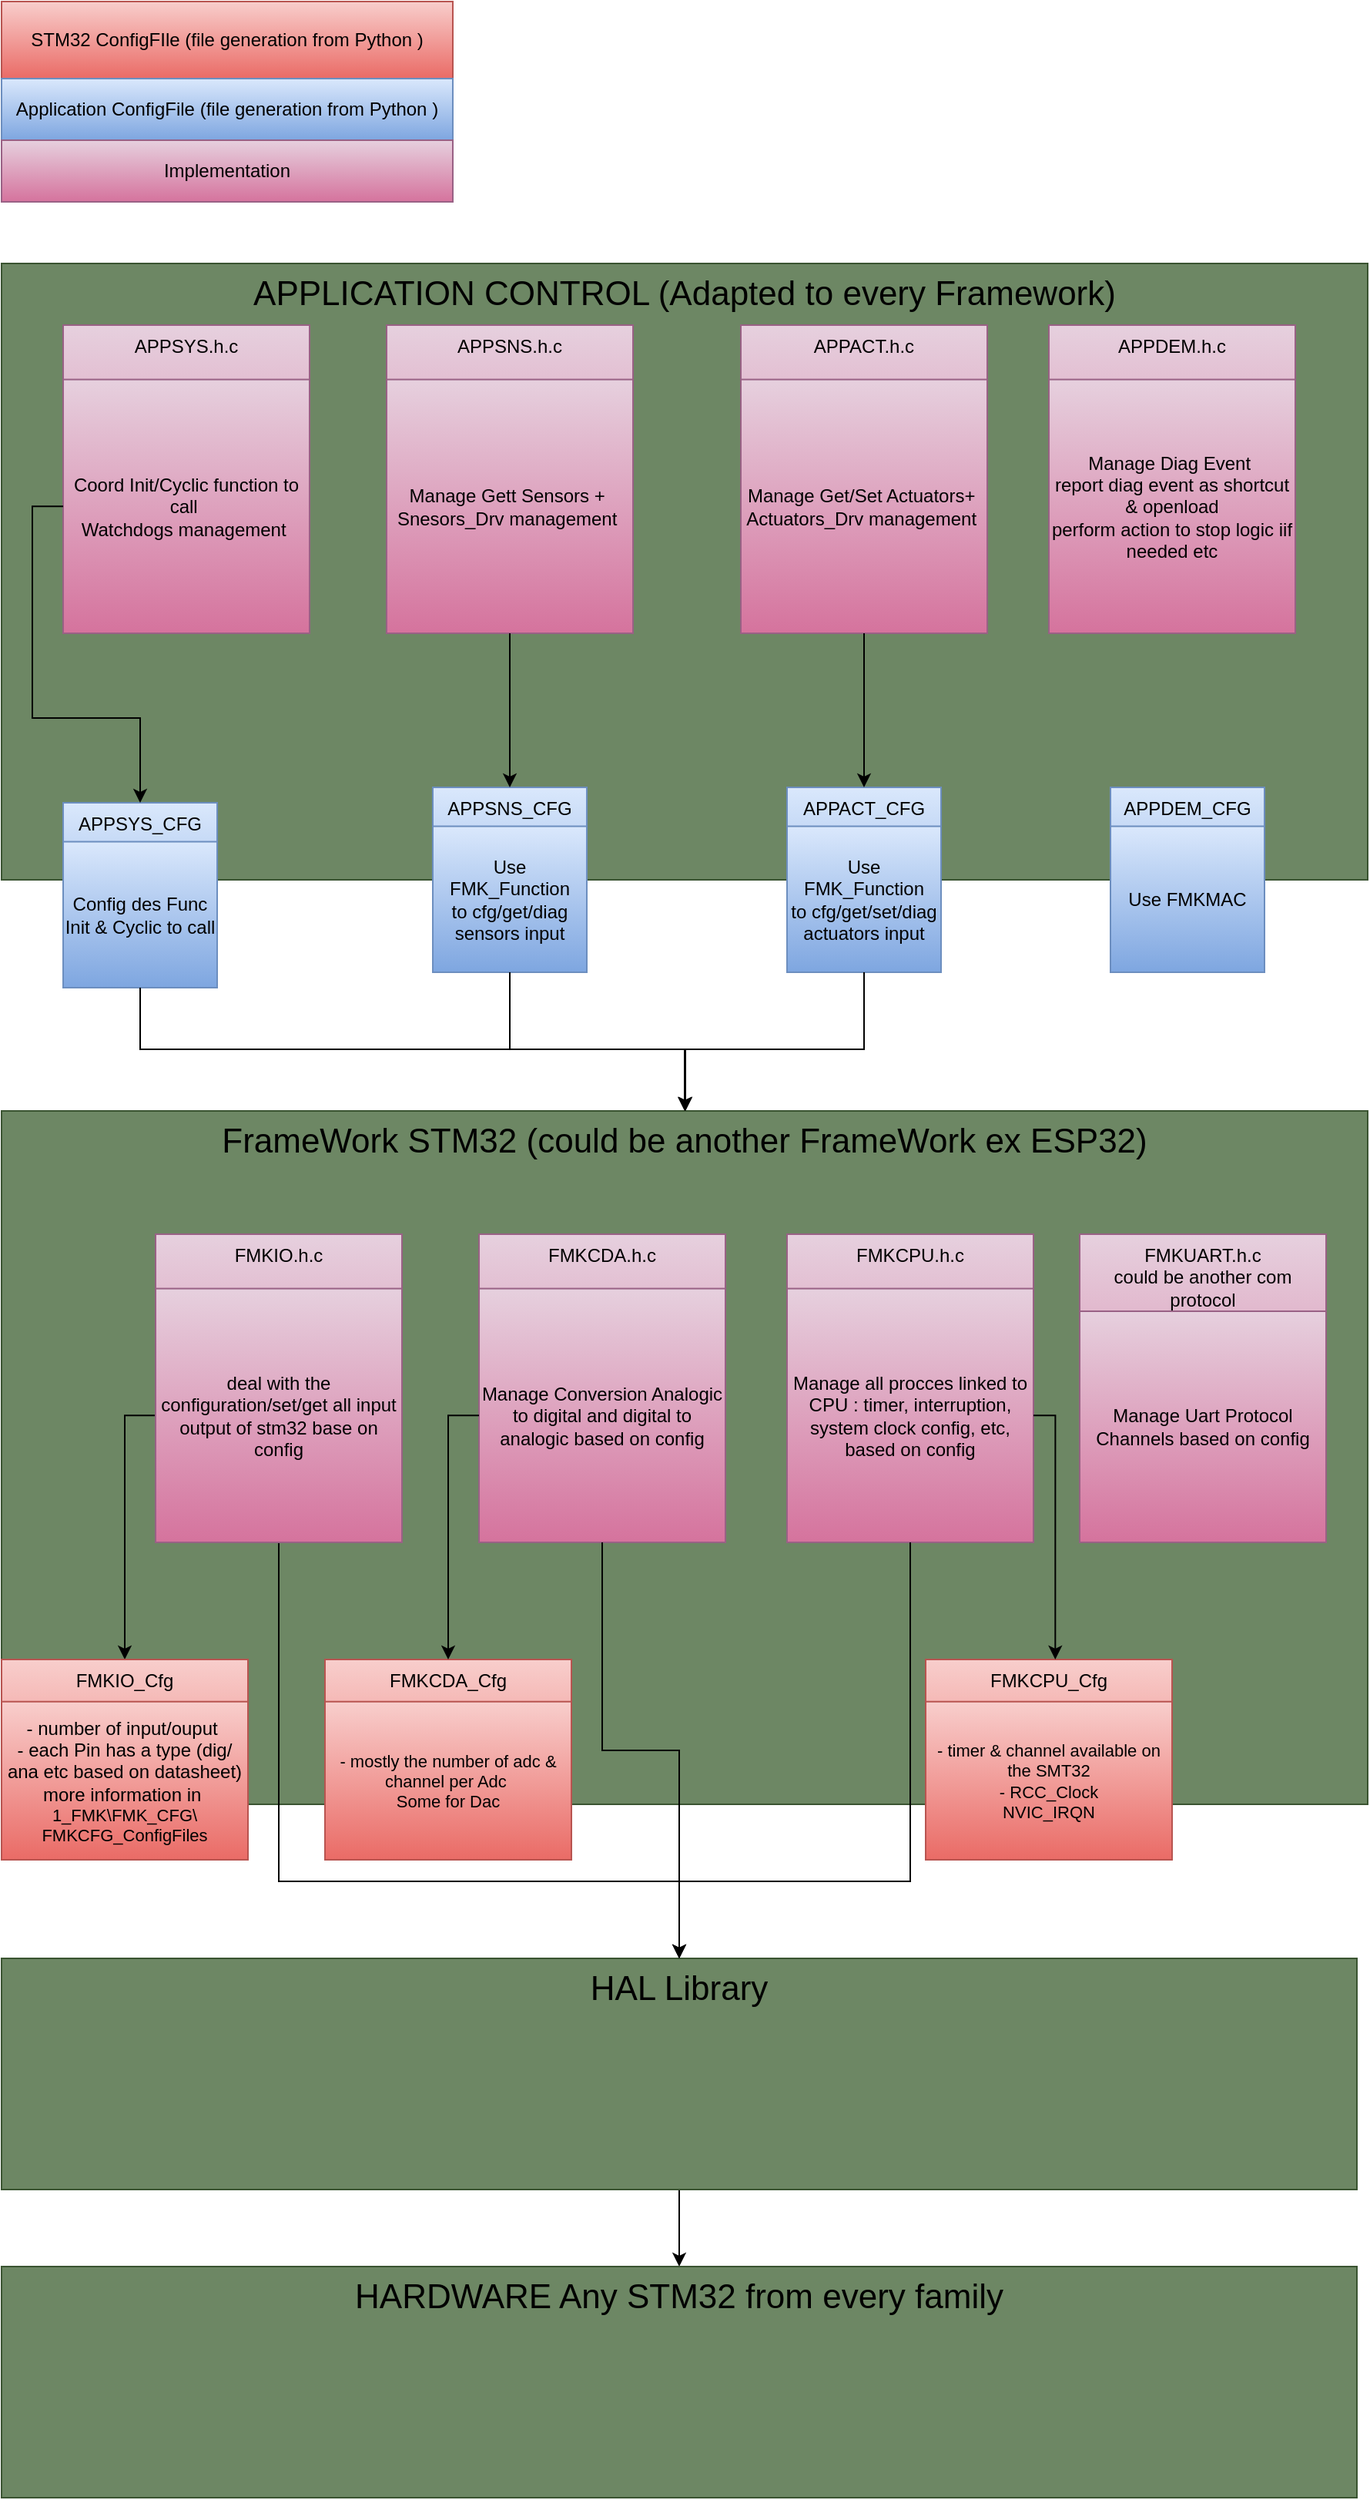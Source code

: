 <mxfile version="24.6.1" type="device">
  <diagram name="Page-1" id="DgGTK7NNw5K_QaCqsnyv">
    <mxGraphModel dx="2247" dy="1991" grid="1" gridSize="10" guides="1" tooltips="1" connect="1" arrows="1" fold="1" page="1" pageScale="1" pageWidth="827" pageHeight="1169" math="0" shadow="0">
      <root>
        <mxCell id="0" />
        <mxCell id="1" parent="0" />
        <mxCell id="Ci63s6T_fUqjg62jA_om-8" style="edgeStyle=orthogonalEdgeStyle;rounded=0;orthogonalLoop=1;jettySize=auto;html=1;exitX=0.5;exitY=1;exitDx=0;exitDy=0;" edge="1" parent="1" source="Ci63s6T_fUqjg62jA_om-1" target="Ci63s6T_fUqjg62jA_om-7">
          <mxGeometry relative="1" as="geometry" />
        </mxCell>
        <mxCell id="Ci63s6T_fUqjg62jA_om-1" value="HAL Library" style="rounded=0;whiteSpace=wrap;html=1;fillColor=#6d8764;fontColor=#000000;strokeColor=#3A5431;verticalAlign=top;fontSize=22;" vertex="1" parent="1">
          <mxGeometry x="-420" y="234" width="880" height="150" as="geometry" />
        </mxCell>
        <mxCell id="Ci63s6T_fUqjg62jA_om-2" value="FrameWork STM32&lt;font style=&quot;font-size: 22px;&quot;&gt; (could be another FrameWork ex ESP32)&lt;/font&gt;" style="rounded=0;whiteSpace=wrap;html=1;fillColor=#6d8764;fontColor=#000000;strokeColor=#3A5431;verticalAlign=top;fontSize=22;" vertex="1" parent="1">
          <mxGeometry x="-420" y="-316" width="887" height="450" as="geometry" />
        </mxCell>
        <mxCell id="Ci63s6T_fUqjg62jA_om-3" value="APPLICATION CONTROL (Adapted to every Framework)" style="rounded=0;whiteSpace=wrap;html=1;fillColor=#6d8764;strokeColor=#3A5431;verticalAlign=top;fontColor=#000000;fontSize=22;" vertex="1" parent="1">
          <mxGeometry x="-420" y="-866" width="887" height="400" as="geometry" />
        </mxCell>
        <mxCell id="Ci63s6T_fUqjg62jA_om-6" value="" style="group;fontColor=#000000;" vertex="1" connectable="0" parent="1">
          <mxGeometry x="-420" y="-1036" width="293" height="90" as="geometry" />
        </mxCell>
        <mxCell id="Ci63s6T_fUqjg62jA_om-4" value="STM32 ConfigFIle (file generation from Python )" style="rounded=0;whiteSpace=wrap;html=1;fillColor=#f8cecc;gradientColor=#ea6b66;strokeColor=#b85450;fontColor=#000000;" vertex="1" parent="Ci63s6T_fUqjg62jA_om-6">
          <mxGeometry width="293" height="50" as="geometry" />
        </mxCell>
        <mxCell id="Ci63s6T_fUqjg62jA_om-5" value="Application ConfigFile (file generation from Python )" style="rounded=0;whiteSpace=wrap;html=1;fillColor=#dae8fc;gradientColor=#7ea6e0;strokeColor=#6c8ebf;fontColor=#000000;" vertex="1" parent="Ci63s6T_fUqjg62jA_om-6">
          <mxGeometry y="50" width="293" height="40" as="geometry" />
        </mxCell>
        <mxCell id="Ci63s6T_fUqjg62jA_om-7" value="HARDWARE Any STM32 from every family" style="rounded=0;whiteSpace=wrap;html=1;fillColor=#6d8764;fontColor=#000000;strokeColor=#3A5431;verticalAlign=top;fontSize=22;" vertex="1" parent="1">
          <mxGeometry x="-420" y="434" width="880" height="150" as="geometry" />
        </mxCell>
        <mxCell id="Ci63s6T_fUqjg62jA_om-9" value="Implementation" style="rounded=0;whiteSpace=wrap;html=1;fillColor=#e6d0de;gradientColor=#d5739d;strokeColor=#996185;fontColor=#000000;" vertex="1" parent="1">
          <mxGeometry x="-420" y="-946" width="293" height="40" as="geometry" />
        </mxCell>
        <mxCell id="Ci63s6T_fUqjg62jA_om-21" value="" style="group" vertex="1" connectable="0" parent="1">
          <mxGeometry x="-110" y="-236" width="160" height="200" as="geometry" />
        </mxCell>
        <mxCell id="Ci63s6T_fUqjg62jA_om-22" value="FMKCDA.h.c" style="rounded=0;whiteSpace=wrap;html=1;fillColor=#e6d0de;gradientColor=#d5739d;strokeColor=#996185;fontColor=#000000;verticalAlign=top;" vertex="1" parent="Ci63s6T_fUqjg62jA_om-21">
          <mxGeometry width="160" height="200" as="geometry" />
        </mxCell>
        <mxCell id="Ci63s6T_fUqjg62jA_om-23" value="" style="group" vertex="1" connectable="0" parent="Ci63s6T_fUqjg62jA_om-21">
          <mxGeometry width="160" height="200" as="geometry" />
        </mxCell>
        <mxCell id="Ci63s6T_fUqjg62jA_om-24" value="Manage Conversion Analogic to digital and digital to analogic based on config" style="rounded=0;whiteSpace=wrap;html=1;fillColor=#e6d0de;gradientColor=#d5739d;strokeColor=#996185;fontColor=#000000;" vertex="1" parent="Ci63s6T_fUqjg62jA_om-23">
          <mxGeometry y="35.294" width="160" height="164.706" as="geometry" />
        </mxCell>
        <mxCell id="Ci63s6T_fUqjg62jA_om-28" value="" style="group" vertex="1" connectable="0" parent="1">
          <mxGeometry x="90" y="-236" width="160" height="200" as="geometry" />
        </mxCell>
        <mxCell id="Ci63s6T_fUqjg62jA_om-29" value="FMKCPU.h.c" style="rounded=0;whiteSpace=wrap;html=1;fillColor=#e6d0de;gradientColor=#d5739d;strokeColor=#996185;fontColor=#000000;verticalAlign=top;" vertex="1" parent="Ci63s6T_fUqjg62jA_om-28">
          <mxGeometry width="160" height="200" as="geometry" />
        </mxCell>
        <mxCell id="Ci63s6T_fUqjg62jA_om-30" value="" style="group" vertex="1" connectable="0" parent="Ci63s6T_fUqjg62jA_om-28">
          <mxGeometry width="160" height="200" as="geometry" />
        </mxCell>
        <mxCell id="Ci63s6T_fUqjg62jA_om-31" value="Manage all procces linked to CPU : timer, interruption, system clock config, etc,&lt;div&gt;based on config&lt;/div&gt;" style="rounded=0;whiteSpace=wrap;html=1;fillColor=#e6d0de;gradientColor=#d5739d;strokeColor=#996185;fontColor=#000000;" vertex="1" parent="Ci63s6T_fUqjg62jA_om-30">
          <mxGeometry y="35.294" width="160" height="164.706" as="geometry" />
        </mxCell>
        <mxCell id="Ci63s6T_fUqjg62jA_om-32" value="" style="group" vertex="1" connectable="0" parent="1">
          <mxGeometry x="280" y="-236" width="160" height="200" as="geometry" />
        </mxCell>
        <mxCell id="Ci63s6T_fUqjg62jA_om-33" value="FMKUART.h.c&lt;div&gt;could be another com protocol&lt;/div&gt;" style="rounded=0;whiteSpace=wrap;html=1;fillColor=#e6d0de;gradientColor=#d5739d;strokeColor=#996185;fontColor=#000000;verticalAlign=top;" vertex="1" parent="Ci63s6T_fUqjg62jA_om-32">
          <mxGeometry width="160" height="200" as="geometry" />
        </mxCell>
        <mxCell id="Ci63s6T_fUqjg62jA_om-34" value="" style="group" vertex="1" connectable="0" parent="Ci63s6T_fUqjg62jA_om-32">
          <mxGeometry width="160" height="200" as="geometry" />
        </mxCell>
        <mxCell id="Ci63s6T_fUqjg62jA_om-35" value="Manage Uart Protocol Channels based on config" style="rounded=0;whiteSpace=wrap;html=1;fillColor=#e6d0de;gradientColor=#d5739d;strokeColor=#996185;fontColor=#000000;" vertex="1" parent="Ci63s6T_fUqjg62jA_om-34">
          <mxGeometry y="50" width="160" height="150" as="geometry" />
        </mxCell>
        <mxCell id="Ci63s6T_fUqjg62jA_om-10" value="FMKIO.h.c" style="rounded=0;whiteSpace=wrap;html=1;fillColor=#e6d0de;gradientColor=#d5739d;strokeColor=#996185;fontColor=#000000;verticalAlign=top;" vertex="1" parent="1">
          <mxGeometry x="-320" y="-236" width="160" height="200" as="geometry" />
        </mxCell>
        <mxCell id="Ci63s6T_fUqjg62jA_om-43" style="edgeStyle=orthogonalEdgeStyle;rounded=0;orthogonalLoop=1;jettySize=auto;html=1;exitX=0;exitY=0.5;exitDx=0;exitDy=0;fontColor=#000000;strokeColor=#000000;" edge="1" parent="1" source="Ci63s6T_fUqjg62jA_om-11" target="Ci63s6T_fUqjg62jA_om-14">
          <mxGeometry relative="1" as="geometry" />
        </mxCell>
        <mxCell id="Ci63s6T_fUqjg62jA_om-94" style="edgeStyle=orthogonalEdgeStyle;rounded=0;orthogonalLoop=1;jettySize=auto;html=1;exitX=0.5;exitY=1;exitDx=0;exitDy=0;entryX=0.5;entryY=0;entryDx=0;entryDy=0;" edge="1" parent="1" source="Ci63s6T_fUqjg62jA_om-11" target="Ci63s6T_fUqjg62jA_om-1">
          <mxGeometry relative="1" as="geometry">
            <Array as="points">
              <mxPoint x="-240" y="184" />
              <mxPoint x="20" y="184" />
            </Array>
          </mxGeometry>
        </mxCell>
        <mxCell id="Ci63s6T_fUqjg62jA_om-11" value="deal with the configuration/set/get all input output of stm32 base on config" style="rounded=0;whiteSpace=wrap;html=1;fillColor=#e6d0de;gradientColor=#d5739d;strokeColor=#996185;fontColor=#000000;" vertex="1" parent="1">
          <mxGeometry x="-320" y="-200.706" width="160" height="164.706" as="geometry" />
        </mxCell>
        <mxCell id="Ci63s6T_fUqjg62jA_om-42" value="" style="group" vertex="1" connectable="0" parent="1">
          <mxGeometry x="-420" y="40" width="160" height="130" as="geometry" />
        </mxCell>
        <mxCell id="Ci63s6T_fUqjg62jA_om-14" value="FMKIO_Cfg" style="rounded=0;whiteSpace=wrap;html=1;fillColor=#f8cecc;gradientColor=#ea6b66;strokeColor=#b85450;fontColor=#000000;verticalAlign=top;" vertex="1" parent="Ci63s6T_fUqjg62jA_om-42">
          <mxGeometry width="160" height="130" as="geometry" />
        </mxCell>
        <mxCell id="Ci63s6T_fUqjg62jA_om-36" value="" style="group" vertex="1" connectable="0" parent="Ci63s6T_fUqjg62jA_om-42">
          <mxGeometry width="160" height="130" as="geometry" />
        </mxCell>
        <mxCell id="Ci63s6T_fUqjg62jA_om-15" value="- number of input/ouput&amp;nbsp;&lt;div&gt;- each Pin has a type (dig/ ana etc based on datasheet)&lt;/div&gt;&lt;div&gt;more information in&amp;nbsp;&lt;/div&gt;&lt;div style=&quot;font-size: 11px;&quot;&gt;&lt;font style=&quot;font-size: 11px;&quot;&gt;1_FMK\FMK_CFG\&lt;/font&gt;&lt;/div&gt;&lt;div style=&quot;font-size: 11px;&quot;&gt;&lt;font style=&quot;font-size: 11px;&quot;&gt;FMKCFG_ConfigFiles&lt;/font&gt;&lt;br&gt;&lt;/div&gt;" style="rounded=0;whiteSpace=wrap;html=1;fillColor=#f8cecc;gradientColor=#ea6b66;strokeColor=#b85450;fontColor=#000000;" vertex="1" parent="Ci63s6T_fUqjg62jA_om-36">
          <mxGeometry y="27.368" width="160" height="102.632" as="geometry" />
        </mxCell>
        <mxCell id="Ci63s6T_fUqjg62jA_om-46" value="" style="group" vertex="1" connectable="0" parent="1">
          <mxGeometry x="-210" y="40" width="160" height="130" as="geometry" />
        </mxCell>
        <mxCell id="Ci63s6T_fUqjg62jA_om-47" value="FMKCDA_Cfg" style="rounded=0;whiteSpace=wrap;html=1;fillColor=#f8cecc;gradientColor=#ea6b66;strokeColor=#b85450;fontColor=#000000;verticalAlign=top;" vertex="1" parent="Ci63s6T_fUqjg62jA_om-46">
          <mxGeometry width="160" height="130" as="geometry" />
        </mxCell>
        <mxCell id="Ci63s6T_fUqjg62jA_om-48" value="" style="group" vertex="1" connectable="0" parent="Ci63s6T_fUqjg62jA_om-46">
          <mxGeometry width="160" height="130" as="geometry" />
        </mxCell>
        <mxCell id="Ci63s6T_fUqjg62jA_om-49" value="&lt;div style=&quot;font-size: 11px;&quot;&gt;- mostly the number of adc &amp;amp; channel per Adc&amp;nbsp;&lt;/div&gt;&lt;div style=&quot;font-size: 11px;&quot;&gt;Some for Dac&lt;/div&gt;" style="rounded=0;whiteSpace=wrap;html=1;fillColor=#f8cecc;gradientColor=#ea6b66;strokeColor=#b85450;fontColor=#000000;" vertex="1" parent="Ci63s6T_fUqjg62jA_om-48">
          <mxGeometry y="27.368" width="160" height="102.632" as="geometry" />
        </mxCell>
        <mxCell id="Ci63s6T_fUqjg62jA_om-50" style="edgeStyle=orthogonalEdgeStyle;rounded=0;orthogonalLoop=1;jettySize=auto;html=1;exitX=0;exitY=0.5;exitDx=0;exitDy=0;strokeColor=#000000;" edge="1" parent="1" source="Ci63s6T_fUqjg62jA_om-24" target="Ci63s6T_fUqjg62jA_om-47">
          <mxGeometry relative="1" as="geometry" />
        </mxCell>
        <mxCell id="Ci63s6T_fUqjg62jA_om-52" value="" style="group" vertex="1" connectable="0" parent="1">
          <mxGeometry x="180" y="40" width="160" height="130" as="geometry" />
        </mxCell>
        <mxCell id="Ci63s6T_fUqjg62jA_om-53" value="FMKCPU_Cfg" style="rounded=0;whiteSpace=wrap;html=1;fillColor=#f8cecc;gradientColor=#ea6b66;strokeColor=#b85450;fontColor=#000000;verticalAlign=top;" vertex="1" parent="Ci63s6T_fUqjg62jA_om-52">
          <mxGeometry width="160" height="130" as="geometry" />
        </mxCell>
        <mxCell id="Ci63s6T_fUqjg62jA_om-54" value="" style="group" vertex="1" connectable="0" parent="Ci63s6T_fUqjg62jA_om-52">
          <mxGeometry width="160" height="130" as="geometry" />
        </mxCell>
        <mxCell id="Ci63s6T_fUqjg62jA_om-55" value="&lt;div style=&quot;font-size: 11px;&quot;&gt;- timer &amp;amp; channel available on the SMT32&lt;/div&gt;&lt;div style=&quot;font-size: 11px;&quot;&gt;- RCC_Clock&lt;/div&gt;&lt;div style=&quot;font-size: 11px;&quot;&gt;NVIC_IRQN&lt;/div&gt;" style="rounded=0;whiteSpace=wrap;html=1;fillColor=#f8cecc;gradientColor=#ea6b66;strokeColor=#b85450;fontColor=#000000;" vertex="1" parent="Ci63s6T_fUqjg62jA_om-54">
          <mxGeometry y="27.368" width="160" height="102.632" as="geometry" />
        </mxCell>
        <mxCell id="Ci63s6T_fUqjg62jA_om-56" style="edgeStyle=orthogonalEdgeStyle;rounded=0;orthogonalLoop=1;jettySize=auto;html=1;exitX=1;exitY=0.5;exitDx=0;exitDy=0;entryX=0.526;entryY=0;entryDx=0;entryDy=0;entryPerimeter=0;strokeColor=#000000;" edge="1" parent="1" source="Ci63s6T_fUqjg62jA_om-31" target="Ci63s6T_fUqjg62jA_om-53">
          <mxGeometry relative="1" as="geometry">
            <Array as="points">
              <mxPoint x="264" y="-118" />
            </Array>
          </mxGeometry>
        </mxCell>
        <mxCell id="Ci63s6T_fUqjg62jA_om-58" value="" style="group" vertex="1" connectable="0" parent="1">
          <mxGeometry x="-380" y="-826" width="160" height="200" as="geometry" />
        </mxCell>
        <mxCell id="Ci63s6T_fUqjg62jA_om-59" value="APPSYS.h.c" style="rounded=0;whiteSpace=wrap;html=1;fillColor=#e6d0de;gradientColor=#d5739d;strokeColor=#996185;fontColor=#000000;verticalAlign=top;" vertex="1" parent="Ci63s6T_fUqjg62jA_om-58">
          <mxGeometry width="160" height="200" as="geometry" />
        </mxCell>
        <mxCell id="Ci63s6T_fUqjg62jA_om-60" value="" style="group" vertex="1" connectable="0" parent="Ci63s6T_fUqjg62jA_om-58">
          <mxGeometry width="160" height="200" as="geometry" />
        </mxCell>
        <mxCell id="Ci63s6T_fUqjg62jA_om-61" value="Coord Init/Cyclic function to call&amp;nbsp;&lt;div&gt;Watchdogs management&amp;nbsp;&lt;/div&gt;" style="rounded=0;whiteSpace=wrap;html=1;fillColor=#e6d0de;gradientColor=#d5739d;strokeColor=#996185;fontColor=#000000;" vertex="1" parent="Ci63s6T_fUqjg62jA_om-60">
          <mxGeometry y="35.294" width="160" height="164.706" as="geometry" />
        </mxCell>
        <mxCell id="Ci63s6T_fUqjg62jA_om-63" value="" style="group" vertex="1" connectable="0" parent="1">
          <mxGeometry x="-170" y="-826" width="160" height="200" as="geometry" />
        </mxCell>
        <mxCell id="Ci63s6T_fUqjg62jA_om-64" value="APPSNS.h.c" style="rounded=0;whiteSpace=wrap;html=1;fillColor=#e6d0de;gradientColor=#d5739d;strokeColor=#996185;fontColor=#000000;verticalAlign=top;" vertex="1" parent="Ci63s6T_fUqjg62jA_om-63">
          <mxGeometry width="160" height="200" as="geometry" />
        </mxCell>
        <mxCell id="Ci63s6T_fUqjg62jA_om-65" value="" style="group" vertex="1" connectable="0" parent="Ci63s6T_fUqjg62jA_om-63">
          <mxGeometry width="160" height="200" as="geometry" />
        </mxCell>
        <mxCell id="Ci63s6T_fUqjg62jA_om-66" value="Manage Gett Sensors +&amp;nbsp;&lt;div&gt;Snesors_Drv management&amp;nbsp;&lt;/div&gt;" style="rounded=0;whiteSpace=wrap;html=1;fillColor=#e6d0de;gradientColor=#d5739d;strokeColor=#996185;fontColor=#000000;" vertex="1" parent="Ci63s6T_fUqjg62jA_om-65">
          <mxGeometry y="35.294" width="160" height="164.706" as="geometry" />
        </mxCell>
        <mxCell id="Ci63s6T_fUqjg62jA_om-67" value="" style="group" vertex="1" connectable="0" parent="1">
          <mxGeometry x="60" y="-826" width="160" height="200" as="geometry" />
        </mxCell>
        <mxCell id="Ci63s6T_fUqjg62jA_om-68" value="APPACT.h.c" style="rounded=0;whiteSpace=wrap;html=1;fillColor=#e6d0de;gradientColor=#d5739d;strokeColor=#996185;fontColor=#000000;verticalAlign=top;" vertex="1" parent="Ci63s6T_fUqjg62jA_om-67">
          <mxGeometry width="160" height="200" as="geometry" />
        </mxCell>
        <mxCell id="Ci63s6T_fUqjg62jA_om-69" value="" style="group" vertex="1" connectable="0" parent="Ci63s6T_fUqjg62jA_om-67">
          <mxGeometry width="160" height="200" as="geometry" />
        </mxCell>
        <mxCell id="Ci63s6T_fUqjg62jA_om-70" value="Manage Get/Set Actuators+&amp;nbsp;&lt;div&gt;Actuators_Drv management&amp;nbsp;&lt;/div&gt;" style="rounded=0;whiteSpace=wrap;html=1;fillColor=#e6d0de;gradientColor=#d5739d;strokeColor=#996185;fontColor=#000000;" vertex="1" parent="Ci63s6T_fUqjg62jA_om-69">
          <mxGeometry y="35.294" width="160" height="164.706" as="geometry" />
        </mxCell>
        <mxCell id="Ci63s6T_fUqjg62jA_om-71" value="" style="group" vertex="1" connectable="0" parent="1">
          <mxGeometry x="260" y="-826" width="160" height="200" as="geometry" />
        </mxCell>
        <mxCell id="Ci63s6T_fUqjg62jA_om-72" value="APPDEM.h.c" style="rounded=0;whiteSpace=wrap;html=1;fillColor=#e6d0de;gradientColor=#d5739d;strokeColor=#996185;fontColor=#000000;verticalAlign=top;" vertex="1" parent="Ci63s6T_fUqjg62jA_om-71">
          <mxGeometry width="160" height="200" as="geometry" />
        </mxCell>
        <mxCell id="Ci63s6T_fUqjg62jA_om-73" value="" style="group" vertex="1" connectable="0" parent="Ci63s6T_fUqjg62jA_om-71">
          <mxGeometry width="160" height="200" as="geometry" />
        </mxCell>
        <mxCell id="Ci63s6T_fUqjg62jA_om-74" value="Manage Diag Event&amp;nbsp;&lt;div&gt;report diag event as shortcut &amp;amp; openload&lt;/div&gt;&lt;div&gt;perform action to stop logic iif needed etc&lt;/div&gt;" style="rounded=0;whiteSpace=wrap;html=1;fillColor=#e6d0de;gradientColor=#d5739d;strokeColor=#996185;fontColor=#000000;" vertex="1" parent="Ci63s6T_fUqjg62jA_om-73">
          <mxGeometry y="35.294" width="160" height="164.706" as="geometry" />
        </mxCell>
        <mxCell id="Ci63s6T_fUqjg62jA_om-75" value="" style="group;verticalAlign=top;" vertex="1" connectable="0" parent="1">
          <mxGeometry x="-380" y="-516" width="100" height="120" as="geometry" />
        </mxCell>
        <mxCell id="Ci63s6T_fUqjg62jA_om-76" value="APPSYS_CFG" style="rounded=0;whiteSpace=wrap;html=1;fillColor=#dae8fc;gradientColor=#7ea6e0;strokeColor=#6c8ebf;fontColor=#000000;verticalAlign=top;" vertex="1" parent="Ci63s6T_fUqjg62jA_om-75">
          <mxGeometry width="100" height="120" as="geometry" />
        </mxCell>
        <mxCell id="Ci63s6T_fUqjg62jA_om-77" value="Config des Func Init &amp;amp; Cyclic to call" style="rounded=0;whiteSpace=wrap;html=1;fillColor=#dae8fc;gradientColor=#7ea6e0;strokeColor=#6c8ebf;fontColor=#000000;" vertex="1" parent="Ci63s6T_fUqjg62jA_om-75">
          <mxGeometry y="25.263" width="100" height="94.737" as="geometry" />
        </mxCell>
        <mxCell id="Ci63s6T_fUqjg62jA_om-78" style="edgeStyle=orthogonalEdgeStyle;rounded=0;orthogonalLoop=1;jettySize=auto;html=1;exitX=0;exitY=0.5;exitDx=0;exitDy=0;" edge="1" parent="1" source="Ci63s6T_fUqjg62jA_om-61" target="Ci63s6T_fUqjg62jA_om-76">
          <mxGeometry relative="1" as="geometry" />
        </mxCell>
        <mxCell id="Ci63s6T_fUqjg62jA_om-80" style="edgeStyle=orthogonalEdgeStyle;rounded=0;orthogonalLoop=1;jettySize=auto;html=1;exitX=0.5;exitY=1;exitDx=0;exitDy=0;" edge="1" parent="1" source="Ci63s6T_fUqjg62jA_om-77" target="Ci63s6T_fUqjg62jA_om-2">
          <mxGeometry relative="1" as="geometry" />
        </mxCell>
        <mxCell id="Ci63s6T_fUqjg62jA_om-81" value="" style="group;verticalAlign=top;" vertex="1" connectable="0" parent="1">
          <mxGeometry x="-140" y="-526" width="100" height="120" as="geometry" />
        </mxCell>
        <mxCell id="Ci63s6T_fUqjg62jA_om-82" value="APPSNS_CFG" style="rounded=0;whiteSpace=wrap;html=1;fillColor=#dae8fc;gradientColor=#7ea6e0;strokeColor=#6c8ebf;fontColor=#000000;verticalAlign=top;" vertex="1" parent="Ci63s6T_fUqjg62jA_om-81">
          <mxGeometry width="100" height="120" as="geometry" />
        </mxCell>
        <mxCell id="Ci63s6T_fUqjg62jA_om-83" value="Use FMK_Function&lt;div&gt;to cfg/get/diag sensors input&lt;/div&gt;" style="rounded=0;whiteSpace=wrap;html=1;fillColor=#dae8fc;gradientColor=#7ea6e0;strokeColor=#6c8ebf;fontColor=#000000;" vertex="1" parent="Ci63s6T_fUqjg62jA_om-81">
          <mxGeometry y="25.263" width="100" height="94.737" as="geometry" />
        </mxCell>
        <mxCell id="Ci63s6T_fUqjg62jA_om-84" style="edgeStyle=orthogonalEdgeStyle;rounded=0;orthogonalLoop=1;jettySize=auto;html=1;exitX=0.5;exitY=1;exitDx=0;exitDy=0;" edge="1" parent="1" source="Ci63s6T_fUqjg62jA_om-66" target="Ci63s6T_fUqjg62jA_om-82">
          <mxGeometry relative="1" as="geometry" />
        </mxCell>
        <mxCell id="Ci63s6T_fUqjg62jA_om-85" style="edgeStyle=orthogonalEdgeStyle;rounded=0;orthogonalLoop=1;jettySize=auto;html=1;exitX=0.5;exitY=1;exitDx=0;exitDy=0;" edge="1" parent="1" source="Ci63s6T_fUqjg62jA_om-83" target="Ci63s6T_fUqjg62jA_om-2">
          <mxGeometry relative="1" as="geometry">
            <Array as="points">
              <mxPoint x="-90" y="-356" />
              <mxPoint x="24" y="-356" />
            </Array>
          </mxGeometry>
        </mxCell>
        <mxCell id="Ci63s6T_fUqjg62jA_om-86" value="" style="group;verticalAlign=top;" vertex="1" connectable="0" parent="1">
          <mxGeometry x="90" y="-526" width="100" height="120" as="geometry" />
        </mxCell>
        <mxCell id="Ci63s6T_fUqjg62jA_om-87" value="APPACT_CFG" style="rounded=0;whiteSpace=wrap;html=1;fillColor=#dae8fc;gradientColor=#7ea6e0;strokeColor=#6c8ebf;fontColor=#000000;verticalAlign=top;" vertex="1" parent="Ci63s6T_fUqjg62jA_om-86">
          <mxGeometry width="100" height="120" as="geometry" />
        </mxCell>
        <mxCell id="Ci63s6T_fUqjg62jA_om-88" value="Use FMK_Function&lt;div&gt;to cfg/get/set/diag actuators input&lt;/div&gt;" style="rounded=0;whiteSpace=wrap;html=1;fillColor=#dae8fc;gradientColor=#7ea6e0;strokeColor=#6c8ebf;fontColor=#000000;" vertex="1" parent="Ci63s6T_fUqjg62jA_om-86">
          <mxGeometry y="25.263" width="100" height="94.737" as="geometry" />
        </mxCell>
        <mxCell id="Ci63s6T_fUqjg62jA_om-89" style="edgeStyle=orthogonalEdgeStyle;rounded=0;orthogonalLoop=1;jettySize=auto;html=1;exitX=0.5;exitY=1;exitDx=0;exitDy=0;" edge="1" parent="1" source="Ci63s6T_fUqjg62jA_om-88" target="Ci63s6T_fUqjg62jA_om-2">
          <mxGeometry relative="1" as="geometry">
            <Array as="points">
              <mxPoint x="140" y="-356" />
              <mxPoint x="24" y="-356" />
            </Array>
          </mxGeometry>
        </mxCell>
        <mxCell id="Ci63s6T_fUqjg62jA_om-90" style="edgeStyle=orthogonalEdgeStyle;rounded=0;orthogonalLoop=1;jettySize=auto;html=1;exitX=0.5;exitY=1;exitDx=0;exitDy=0;" edge="1" parent="1" source="Ci63s6T_fUqjg62jA_om-70" target="Ci63s6T_fUqjg62jA_om-87">
          <mxGeometry relative="1" as="geometry" />
        </mxCell>
        <mxCell id="Ci63s6T_fUqjg62jA_om-91" value="" style="group;verticalAlign=top;" vertex="1" connectable="0" parent="1">
          <mxGeometry x="300" y="-526" width="100" height="120" as="geometry" />
        </mxCell>
        <mxCell id="Ci63s6T_fUqjg62jA_om-92" value="APPDEM_CFG" style="rounded=0;whiteSpace=wrap;html=1;fillColor=#dae8fc;gradientColor=#7ea6e0;strokeColor=#6c8ebf;fontColor=#000000;verticalAlign=top;" vertex="1" parent="Ci63s6T_fUqjg62jA_om-91">
          <mxGeometry width="100" height="120" as="geometry" />
        </mxCell>
        <mxCell id="Ci63s6T_fUqjg62jA_om-93" value="Use FMKMAC" style="rounded=0;whiteSpace=wrap;html=1;fillColor=#dae8fc;gradientColor=#7ea6e0;strokeColor=#6c8ebf;fontColor=#000000;" vertex="1" parent="Ci63s6T_fUqjg62jA_om-91">
          <mxGeometry y="25.263" width="100" height="94.737" as="geometry" />
        </mxCell>
        <mxCell id="Ci63s6T_fUqjg62jA_om-95" style="edgeStyle=orthogonalEdgeStyle;rounded=0;orthogonalLoop=1;jettySize=auto;html=1;exitX=0.5;exitY=1;exitDx=0;exitDy=0;entryX=0.5;entryY=0;entryDx=0;entryDy=0;" edge="1" parent="1" source="Ci63s6T_fUqjg62jA_om-24" target="Ci63s6T_fUqjg62jA_om-1">
          <mxGeometry relative="1" as="geometry" />
        </mxCell>
        <mxCell id="Ci63s6T_fUqjg62jA_om-96" style="edgeStyle=orthogonalEdgeStyle;rounded=0;orthogonalLoop=1;jettySize=auto;html=1;exitX=0.5;exitY=1;exitDx=0;exitDy=0;entryX=0.5;entryY=0;entryDx=0;entryDy=0;" edge="1" parent="1" source="Ci63s6T_fUqjg62jA_om-31" target="Ci63s6T_fUqjg62jA_om-1">
          <mxGeometry relative="1" as="geometry">
            <Array as="points">
              <mxPoint x="170" y="184" />
              <mxPoint x="20" y="184" />
            </Array>
          </mxGeometry>
        </mxCell>
      </root>
    </mxGraphModel>
  </diagram>
</mxfile>
